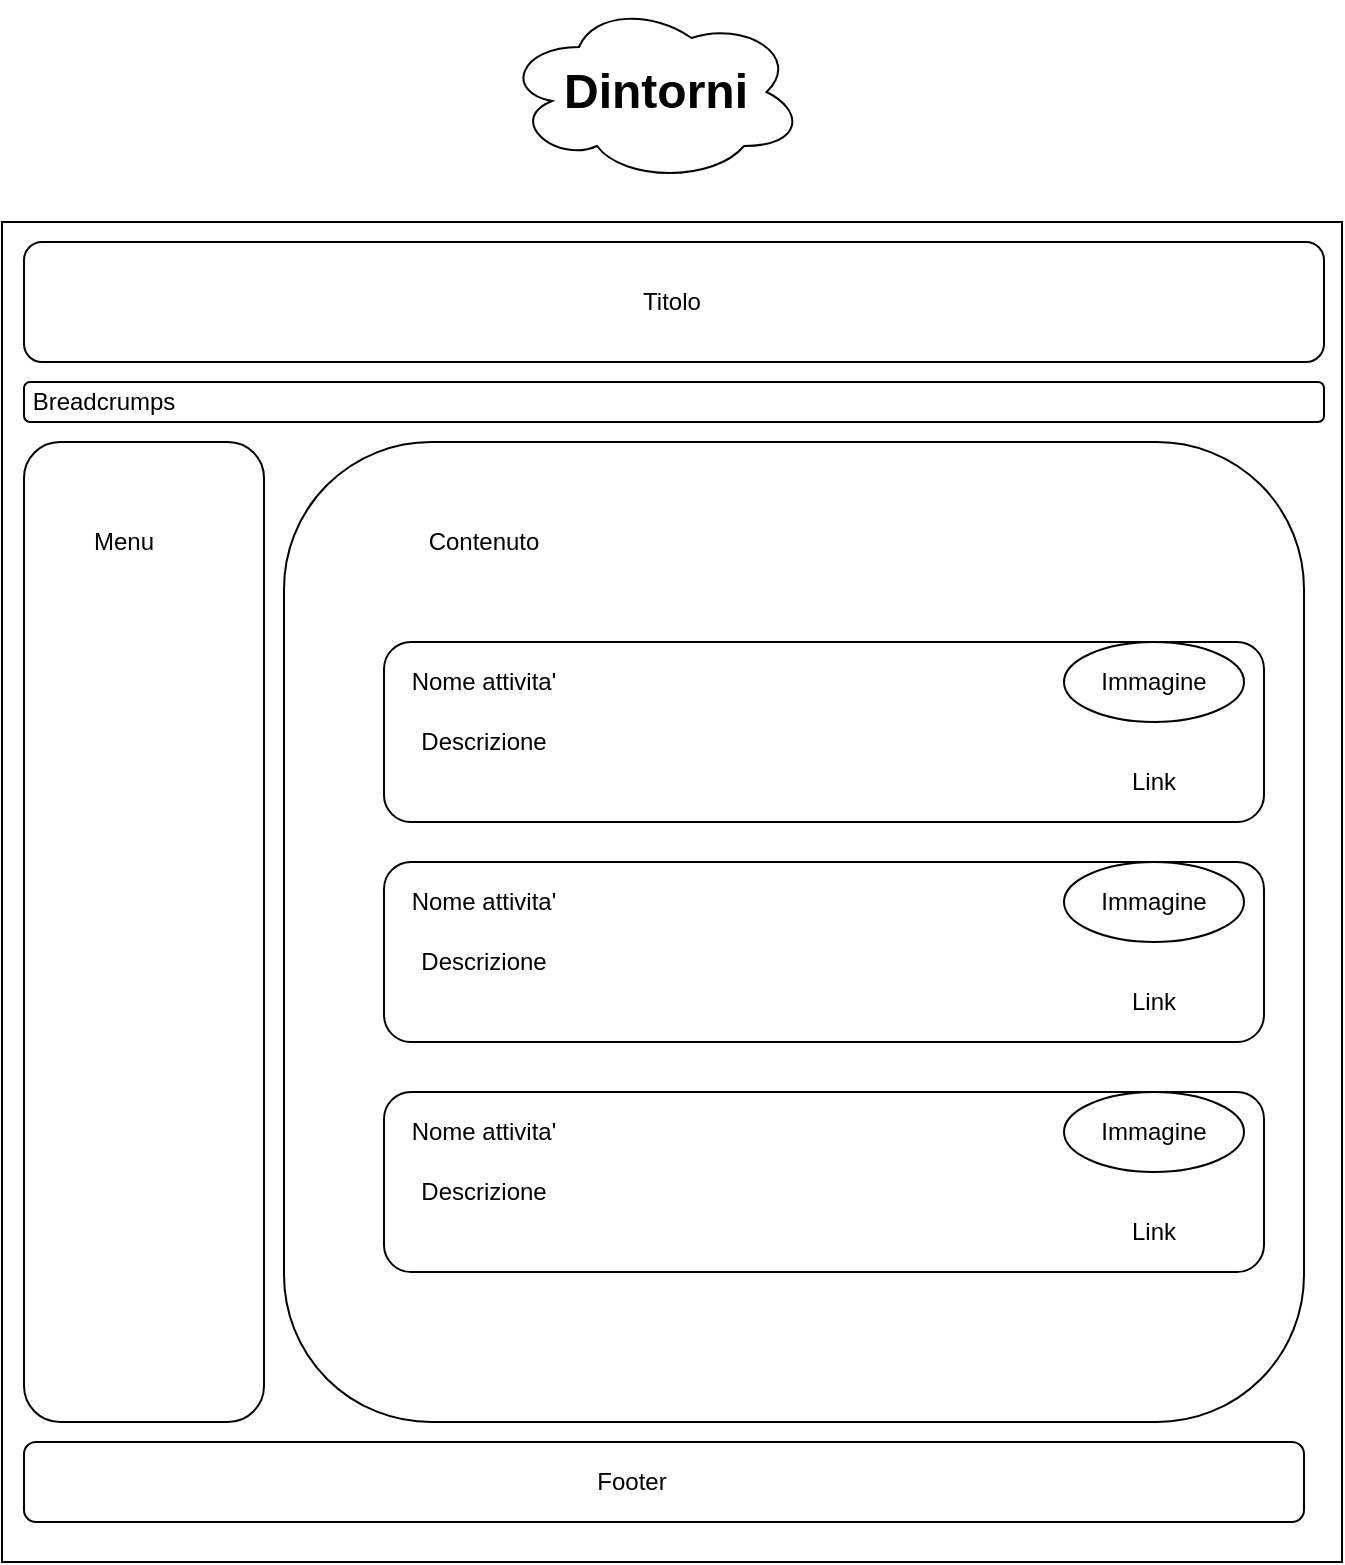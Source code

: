 <mxfile version="12.9.7" type="device"><diagram id="YJGkRLH1zM_076cH1HXn" name="Page-1"><mxGraphModel dx="1038" dy="617" grid="1" gridSize="10" guides="1" tooltips="1" connect="1" arrows="1" fold="1" page="1" pageScale="1" pageWidth="827" pageHeight="1169" math="0" shadow="0"><root><mxCell id="0"/><mxCell id="1" parent="0"/><mxCell id="EaiDMLA71Ug_NrMMV7NC-1" value="" style="ellipse;shape=cloud;whiteSpace=wrap;html=1;" vertex="1" parent="1"><mxGeometry x="330" y="40" width="150" height="90" as="geometry"/></mxCell><mxCell id="EaiDMLA71Ug_NrMMV7NC-3" value="&lt;h1&gt;Dintorni&lt;/h1&gt;" style="text;html=1;strokeColor=none;fillColor=none;spacing=5;spacingTop=-20;whiteSpace=wrap;overflow=hidden;rounded=0;" vertex="1" parent="1"><mxGeometry x="355" y="65" width="100" height="40" as="geometry"/></mxCell><mxCell id="EaiDMLA71Ug_NrMMV7NC-4" value="" style="whiteSpace=wrap;html=1;aspect=fixed;" vertex="1" parent="1"><mxGeometry x="79" y="150" width="670" height="670" as="geometry"/></mxCell><mxCell id="EaiDMLA71Ug_NrMMV7NC-5" value="" style="rounded=1;whiteSpace=wrap;html=1;" vertex="1" parent="1"><mxGeometry x="90" y="160" width="650" height="60" as="geometry"/></mxCell><mxCell id="EaiDMLA71Ug_NrMMV7NC-6" value="" style="rounded=1;whiteSpace=wrap;html=1;" vertex="1" parent="1"><mxGeometry x="90" y="260" width="120" height="490" as="geometry"/></mxCell><mxCell id="EaiDMLA71Ug_NrMMV7NC-7" value="" style="rounded=1;whiteSpace=wrap;html=1;" vertex="1" parent="1"><mxGeometry x="90" y="230" width="650" height="20" as="geometry"/></mxCell><mxCell id="EaiDMLA71Ug_NrMMV7NC-8" value="" style="rounded=1;whiteSpace=wrap;html=1;" vertex="1" parent="1"><mxGeometry x="220" y="260" width="510" height="490" as="geometry"/></mxCell><mxCell id="EaiDMLA71Ug_NrMMV7NC-9" value="" style="rounded=1;whiteSpace=wrap;html=1;" vertex="1" parent="1"><mxGeometry x="90" y="760" width="640" height="40" as="geometry"/></mxCell><mxCell id="EaiDMLA71Ug_NrMMV7NC-10" value="Titolo" style="text;html=1;strokeColor=none;fillColor=none;align=center;verticalAlign=middle;whiteSpace=wrap;rounded=0;" vertex="1" parent="1"><mxGeometry x="394" y="180" width="40" height="20" as="geometry"/></mxCell><mxCell id="EaiDMLA71Ug_NrMMV7NC-11" value="Breadcrumps" style="text;html=1;strokeColor=none;fillColor=none;align=center;verticalAlign=middle;whiteSpace=wrap;rounded=0;" vertex="1" parent="1"><mxGeometry x="110" y="235" width="40" height="10" as="geometry"/></mxCell><mxCell id="EaiDMLA71Ug_NrMMV7NC-14" value="Menu" style="text;html=1;strokeColor=none;fillColor=none;align=center;verticalAlign=middle;whiteSpace=wrap;rounded=0;" vertex="1" parent="1"><mxGeometry x="120" y="300" width="40" height="20" as="geometry"/></mxCell><mxCell id="EaiDMLA71Ug_NrMMV7NC-15" value="Contenuto" style="text;html=1;strokeColor=none;fillColor=none;align=center;verticalAlign=middle;whiteSpace=wrap;rounded=0;" vertex="1" parent="1"><mxGeometry x="300" y="300" width="40" height="20" as="geometry"/></mxCell><mxCell id="EaiDMLA71Ug_NrMMV7NC-16" value="Footer" style="text;html=1;strokeColor=none;fillColor=none;align=center;verticalAlign=middle;whiteSpace=wrap;rounded=0;" vertex="1" parent="1"><mxGeometry x="374" y="770" width="40" height="20" as="geometry"/></mxCell><mxCell id="EaiDMLA71Ug_NrMMV7NC-17" value="" style="rounded=1;whiteSpace=wrap;html=1;" vertex="1" parent="1"><mxGeometry x="270" y="360" width="440" height="90" as="geometry"/></mxCell><mxCell id="EaiDMLA71Ug_NrMMV7NC-20" value="Nome attivita'" style="text;html=1;strokeColor=none;fillColor=none;align=center;verticalAlign=middle;whiteSpace=wrap;rounded=0;" vertex="1" parent="1"><mxGeometry x="280" y="370" width="80" height="20" as="geometry"/></mxCell><mxCell id="EaiDMLA71Ug_NrMMV7NC-21" value="Descrizione" style="text;html=1;strokeColor=none;fillColor=none;align=center;verticalAlign=middle;whiteSpace=wrap;rounded=0;" vertex="1" parent="1"><mxGeometry x="300" y="400" width="40" height="20" as="geometry"/></mxCell><mxCell id="EaiDMLA71Ug_NrMMV7NC-22" value="" style="ellipse;whiteSpace=wrap;html=1;" vertex="1" parent="1"><mxGeometry x="610" y="360" width="90" height="40" as="geometry"/></mxCell><mxCell id="EaiDMLA71Ug_NrMMV7NC-23" value="Immagine" style="text;html=1;strokeColor=none;fillColor=none;align=center;verticalAlign=middle;whiteSpace=wrap;rounded=0;" vertex="1" parent="1"><mxGeometry x="635" y="370" width="40" height="20" as="geometry"/></mxCell><mxCell id="EaiDMLA71Ug_NrMMV7NC-24" value="Link" style="text;html=1;strokeColor=none;fillColor=none;align=center;verticalAlign=middle;whiteSpace=wrap;rounded=0;" vertex="1" parent="1"><mxGeometry x="635" y="420" width="40" height="20" as="geometry"/></mxCell><mxCell id="EaiDMLA71Ug_NrMMV7NC-28" value="" style="rounded=1;whiteSpace=wrap;html=1;" vertex="1" parent="1"><mxGeometry x="270" y="470" width="440" height="90" as="geometry"/></mxCell><mxCell id="EaiDMLA71Ug_NrMMV7NC-29" value="Nome attivita'" style="text;html=1;strokeColor=none;fillColor=none;align=center;verticalAlign=middle;whiteSpace=wrap;rounded=0;" vertex="1" parent="1"><mxGeometry x="280" y="480" width="80" height="20" as="geometry"/></mxCell><mxCell id="EaiDMLA71Ug_NrMMV7NC-30" value="Descrizione" style="text;html=1;strokeColor=none;fillColor=none;align=center;verticalAlign=middle;whiteSpace=wrap;rounded=0;" vertex="1" parent="1"><mxGeometry x="300" y="510" width="40" height="20" as="geometry"/></mxCell><mxCell id="EaiDMLA71Ug_NrMMV7NC-31" value="" style="ellipse;whiteSpace=wrap;html=1;" vertex="1" parent="1"><mxGeometry x="610" y="470" width="90" height="40" as="geometry"/></mxCell><mxCell id="EaiDMLA71Ug_NrMMV7NC-32" value="Immagine" style="text;html=1;strokeColor=none;fillColor=none;align=center;verticalAlign=middle;whiteSpace=wrap;rounded=0;" vertex="1" parent="1"><mxGeometry x="635" y="480" width="40" height="20" as="geometry"/></mxCell><mxCell id="EaiDMLA71Ug_NrMMV7NC-33" value="Link" style="text;html=1;strokeColor=none;fillColor=none;align=center;verticalAlign=middle;whiteSpace=wrap;rounded=0;" vertex="1" parent="1"><mxGeometry x="635" y="530" width="40" height="20" as="geometry"/></mxCell><mxCell id="EaiDMLA71Ug_NrMMV7NC-34" value="" style="rounded=1;whiteSpace=wrap;html=1;" vertex="1" parent="1"><mxGeometry x="270" y="585" width="440" height="90" as="geometry"/></mxCell><mxCell id="EaiDMLA71Ug_NrMMV7NC-35" value="Nome attivita'" style="text;html=1;strokeColor=none;fillColor=none;align=center;verticalAlign=middle;whiteSpace=wrap;rounded=0;" vertex="1" parent="1"><mxGeometry x="280" y="595" width="80" height="20" as="geometry"/></mxCell><mxCell id="EaiDMLA71Ug_NrMMV7NC-36" value="Descrizione" style="text;html=1;strokeColor=none;fillColor=none;align=center;verticalAlign=middle;whiteSpace=wrap;rounded=0;" vertex="1" parent="1"><mxGeometry x="300" y="625" width="40" height="20" as="geometry"/></mxCell><mxCell id="EaiDMLA71Ug_NrMMV7NC-37" value="" style="ellipse;whiteSpace=wrap;html=1;" vertex="1" parent="1"><mxGeometry x="610" y="585" width="90" height="40" as="geometry"/></mxCell><mxCell id="EaiDMLA71Ug_NrMMV7NC-38" value="Immagine" style="text;html=1;strokeColor=none;fillColor=none;align=center;verticalAlign=middle;whiteSpace=wrap;rounded=0;" vertex="1" parent="1"><mxGeometry x="635" y="595" width="40" height="20" as="geometry"/></mxCell><mxCell id="EaiDMLA71Ug_NrMMV7NC-39" value="Link" style="text;html=1;strokeColor=none;fillColor=none;align=center;verticalAlign=middle;whiteSpace=wrap;rounded=0;" vertex="1" parent="1"><mxGeometry x="635" y="645" width="40" height="20" as="geometry"/></mxCell></root></mxGraphModel></diagram></mxfile>